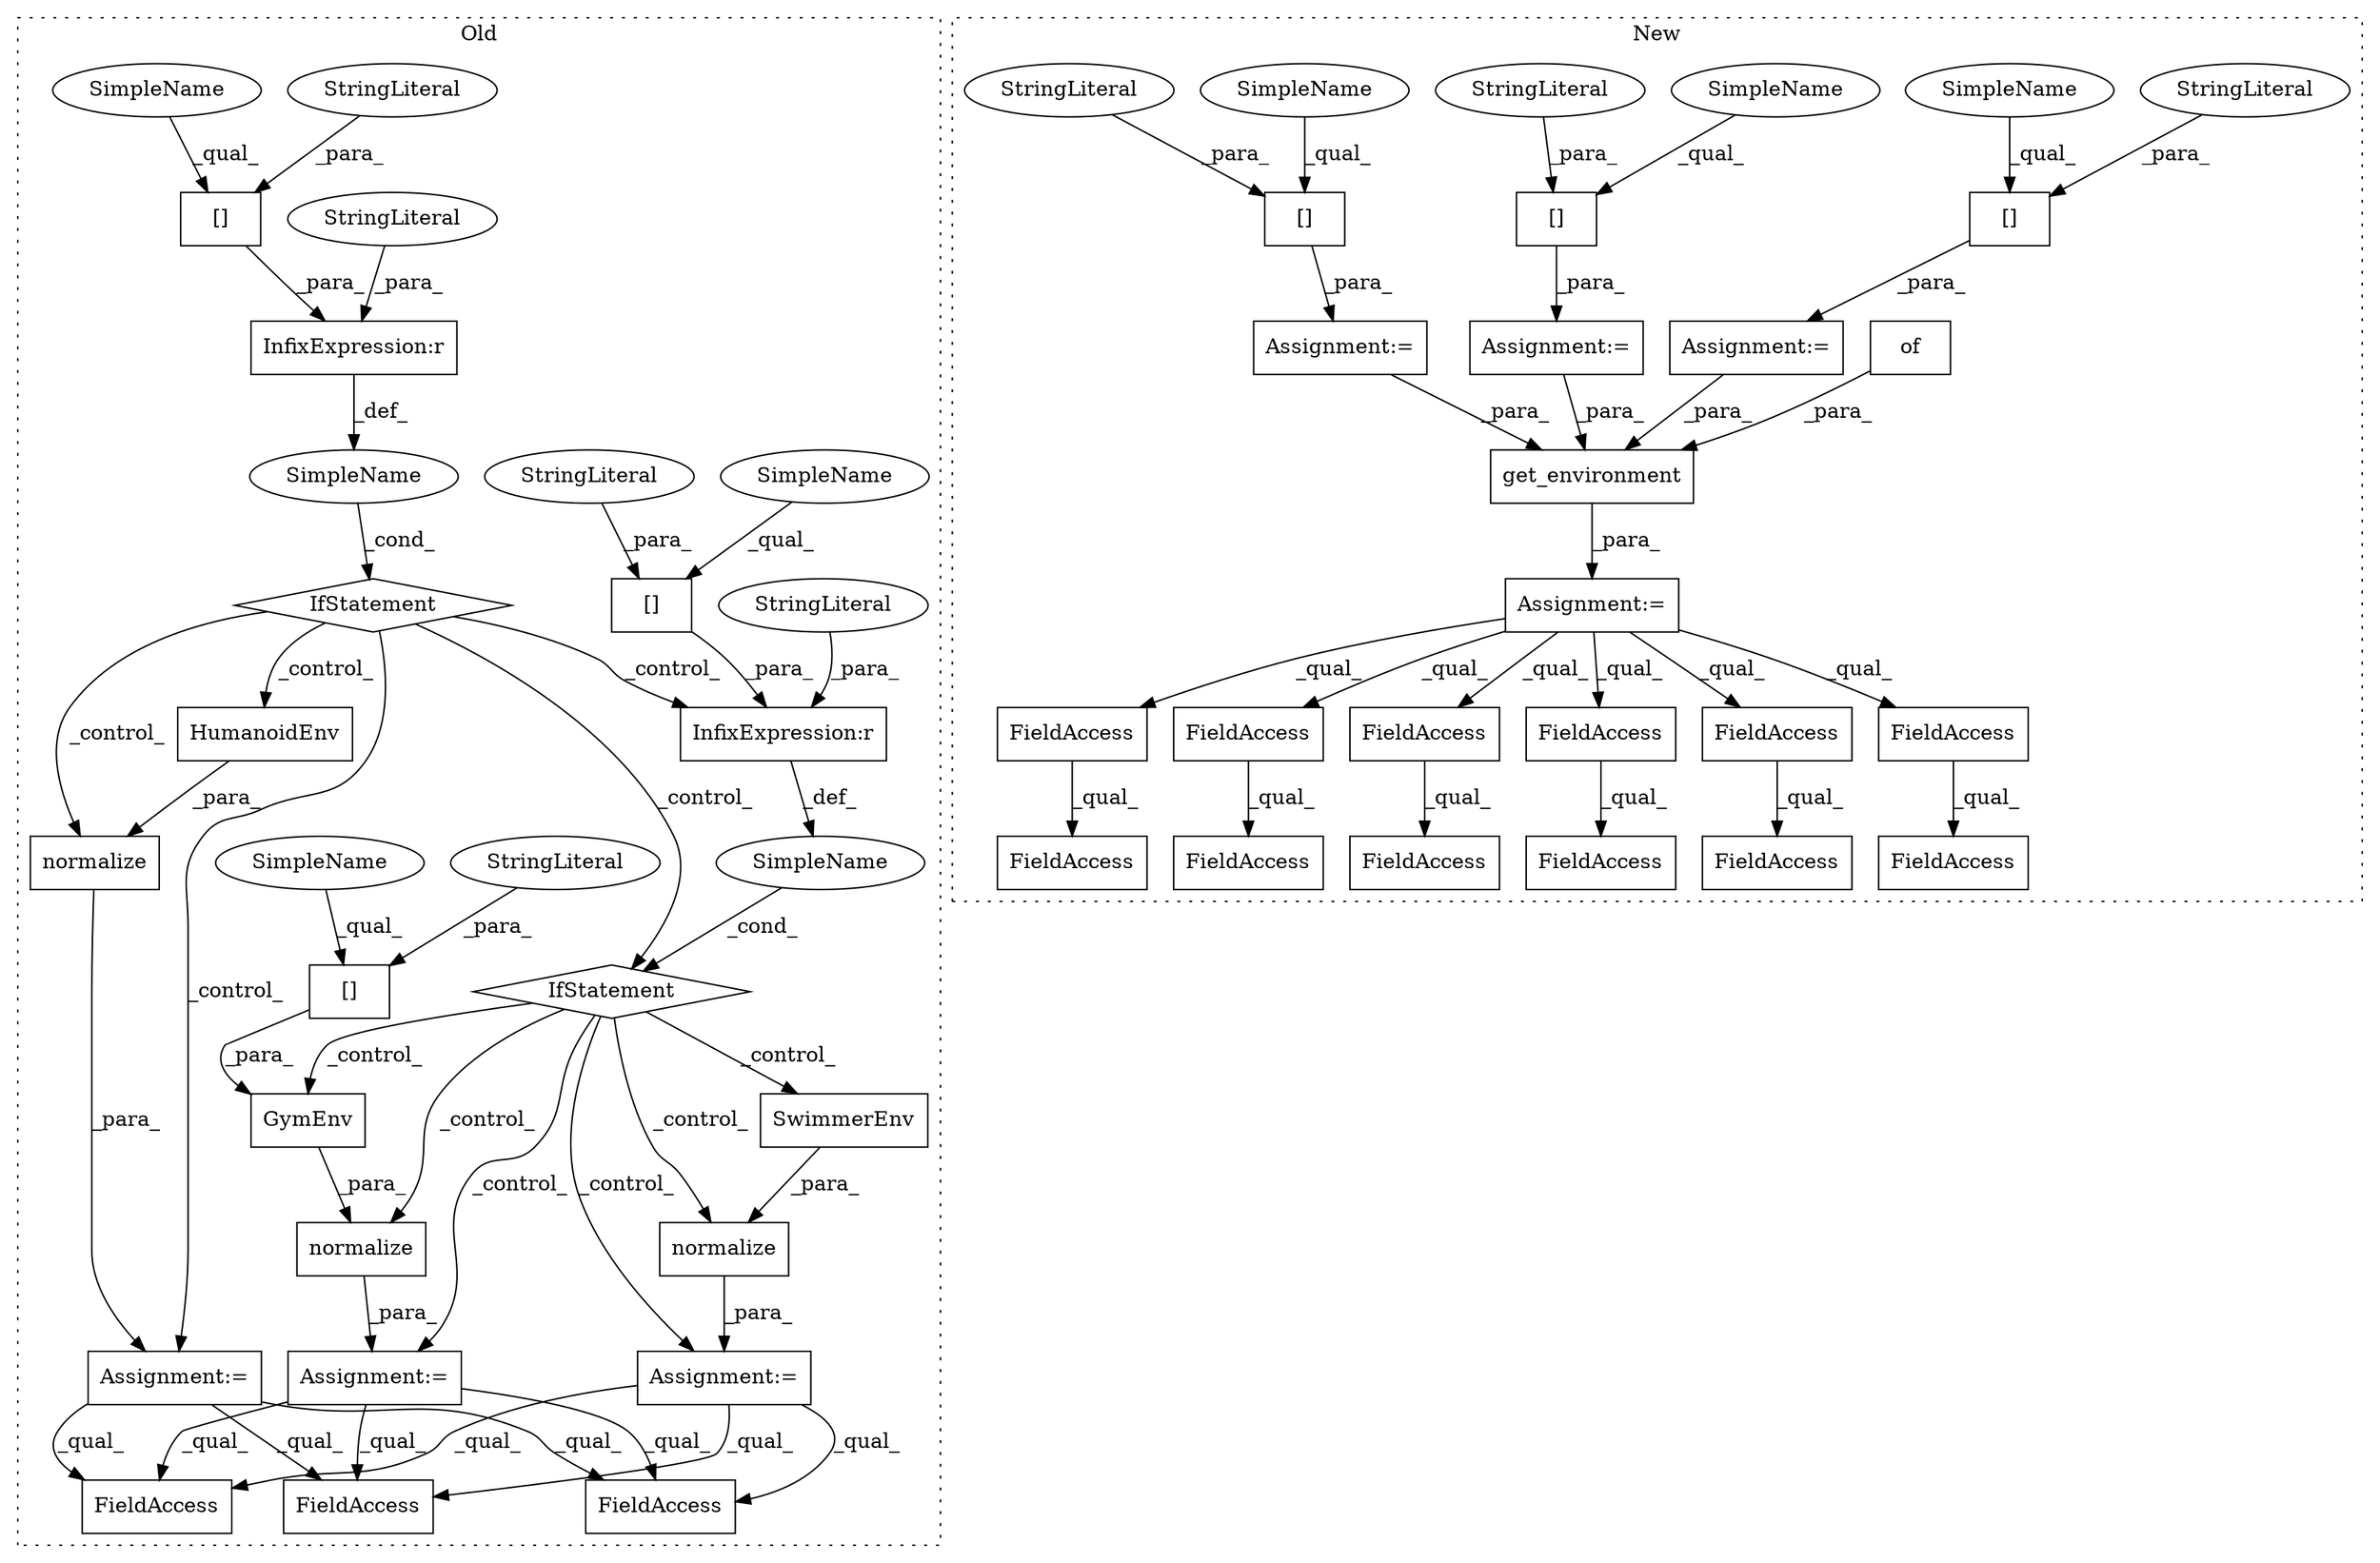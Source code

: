 digraph G {
subgraph cluster0 {
1 [label="GymEnv" a="32" s="2802,2828" l="7,1" shape="box"];
3 [label="SimpleName" a="42" s="" l="" shape="ellipse"];
4 [label="SwimmerEnv" a="32" s="2753" l="12" shape="box"];
5 [label="[]" a="2" s="2809,2827" l="8,1" shape="box"];
6 [label="SimpleName" a="42" s="" l="" shape="ellipse"];
7 [label="StringLiteral" a="45" s="2817" l="10" shape="ellipse"];
8 [label="InfixExpression:r" a="27" s="2710" l="4" shape="box"];
9 [label="[]" a="2" s="2691,2709" l="8,1" shape="box"];
10 [label="StringLiteral" a="45" s="2714" l="15" shape="ellipse"];
11 [label="StringLiteral" a="45" s="2699" l="10" shape="ellipse"];
12 [label="InfixExpression:r" a="27" s="2611" l="4" shape="box"];
13 [label="[]" a="2" s="2592,2610" l="8,1" shape="box"];
14 [label="StringLiteral" a="45" s="2600" l="10" shape="ellipse"];
15 [label="StringLiteral" a="45" s="2615" l="16" shape="ellipse"];
16 [label="HumanoidEnv" a="32" s="2655" l="13" shape="box"];
18 [label="FieldAccess" a="22" s="3254" l="8" shape="box"];
30 [label="normalize" a="32" s="2645,2668" l="10,1" shape="box"];
32 [label="IfStatement" a="25" s="2687,2729" l="4,2" shape="diamond"];
33 [label="normalize" a="32" s="2792,2829" l="10,1" shape="box"];
34 [label="IfStatement" a="25" s="2588,2631" l="4,2" shape="diamond"];
35 [label="normalize" a="32" s="2743,2765" l="10,1" shape="box"];
44 [label="Assignment:=" a="7" s="2791" l="1" shape="box"];
45 [label="Assignment:=" a="7" s="2644" l="1" shape="box"];
48 [label="Assignment:=" a="7" s="2742" l="1" shape="box"];
49 [label="FieldAccess" a="22" s="2894" l="8" shape="box"];
50 [label="FieldAccess" a="22" s="3191" l="8" shape="box"];
51 [label="SimpleName" a="42" s="2592" l="7" shape="ellipse"];
52 [label="SimpleName" a="42" s="2809" l="7" shape="ellipse"];
53 [label="SimpleName" a="42" s="2691" l="7" shape="ellipse"];
label = "Old";
style="dotted";
}
subgraph cluster1 {
2 [label="get_environment" a="32" s="2341,2386" l="16,1" shape="box"];
17 [label="FieldAccess" a="22" s="2784" l="21" shape="box"];
19 [label="FieldAccess" a="22" s="2889" l="27" shape="box"];
20 [label="FieldAccess" a="22" s="2917" l="22" shape="box"];
21 [label="FieldAccess" a="22" s="2889" l="21" shape="box"];
22 [label="FieldAccess" a="22" s="2784" l="27" shape="box"];
23 [label="FieldAccess" a="22" s="2917" l="16" shape="box"];
24 [label="FieldAccess" a="22" s="2445" l="27" shape="box"];
25 [label="FieldAccess" a="22" s="2445" l="21" shape="box"];
26 [label="FieldAccess" a="22" s="2812" l="22" shape="box"];
27 [label="FieldAccess" a="22" s="2812" l="16" shape="box"];
28 [label="FieldAccess" a="22" s="2473" l="22" shape="box"];
29 [label="FieldAccess" a="22" s="2473" l="16" shape="box"];
31 [label="of" a="32" s="2382" l="4" shape="box"];
36 [label="Assignment:=" a="7" s="2285" l="1" shape="box"];
37 [label="[]" a="2" s="2286,2300" l="8,1" shape="box"];
38 [label="[]" a="2" s="2187,2205" l="8,1" shape="box"];
39 [label="StringLiteral" a="45" s="2294" l="6" shape="ellipse"];
40 [label="[]" a="2" s="2314,2330" l="8,1" shape="box"];
41 [label="StringLiteral" a="45" s="2195" l="10" shape="ellipse"];
42 [label="StringLiteral" a="45" s="2322" l="8" shape="ellipse"];
43 [label="Assignment:=" a="7" s="2340" l="1" shape="box"];
46 [label="Assignment:=" a="7" s="2313" l="1" shape="box"];
47 [label="Assignment:=" a="7" s="2186" l="1" shape="box"];
54 [label="SimpleName" a="42" s="2314" l="7" shape="ellipse"];
55 [label="SimpleName" a="42" s="2286" l="7" shape="ellipse"];
56 [label="SimpleName" a="42" s="2187" l="7" shape="ellipse"];
label = "New";
style="dotted";
}
1 -> 33 [label="_para_"];
2 -> 43 [label="_para_"];
3 -> 34 [label="_cond_"];
4 -> 35 [label="_para_"];
5 -> 1 [label="_para_"];
6 -> 32 [label="_cond_"];
7 -> 5 [label="_para_"];
8 -> 6 [label="_def_"];
9 -> 8 [label="_para_"];
10 -> 8 [label="_para_"];
11 -> 9 [label="_para_"];
12 -> 3 [label="_def_"];
13 -> 12 [label="_para_"];
14 -> 13 [label="_para_"];
15 -> 12 [label="_para_"];
16 -> 30 [label="_para_"];
17 -> 22 [label="_qual_"];
21 -> 19 [label="_qual_"];
23 -> 20 [label="_qual_"];
25 -> 24 [label="_qual_"];
27 -> 26 [label="_qual_"];
29 -> 28 [label="_qual_"];
30 -> 45 [label="_para_"];
31 -> 2 [label="_para_"];
32 -> 4 [label="_control_"];
32 -> 1 [label="_control_"];
32 -> 35 [label="_control_"];
32 -> 44 [label="_control_"];
32 -> 48 [label="_control_"];
32 -> 33 [label="_control_"];
33 -> 44 [label="_para_"];
34 -> 16 [label="_control_"];
34 -> 32 [label="_control_"];
34 -> 45 [label="_control_"];
34 -> 8 [label="_control_"];
34 -> 30 [label="_control_"];
35 -> 48 [label="_para_"];
36 -> 2 [label="_para_"];
37 -> 36 [label="_para_"];
38 -> 47 [label="_para_"];
39 -> 37 [label="_para_"];
40 -> 46 [label="_para_"];
41 -> 38 [label="_para_"];
42 -> 40 [label="_para_"];
43 -> 21 [label="_qual_"];
43 -> 23 [label="_qual_"];
43 -> 27 [label="_qual_"];
43 -> 25 [label="_qual_"];
43 -> 29 [label="_qual_"];
43 -> 17 [label="_qual_"];
44 -> 18 [label="_qual_"];
44 -> 49 [label="_qual_"];
44 -> 50 [label="_qual_"];
45 -> 49 [label="_qual_"];
45 -> 50 [label="_qual_"];
45 -> 18 [label="_qual_"];
46 -> 2 [label="_para_"];
47 -> 2 [label="_para_"];
48 -> 50 [label="_qual_"];
48 -> 18 [label="_qual_"];
48 -> 49 [label="_qual_"];
51 -> 13 [label="_qual_"];
52 -> 5 [label="_qual_"];
53 -> 9 [label="_qual_"];
54 -> 40 [label="_qual_"];
55 -> 37 [label="_qual_"];
56 -> 38 [label="_qual_"];
}